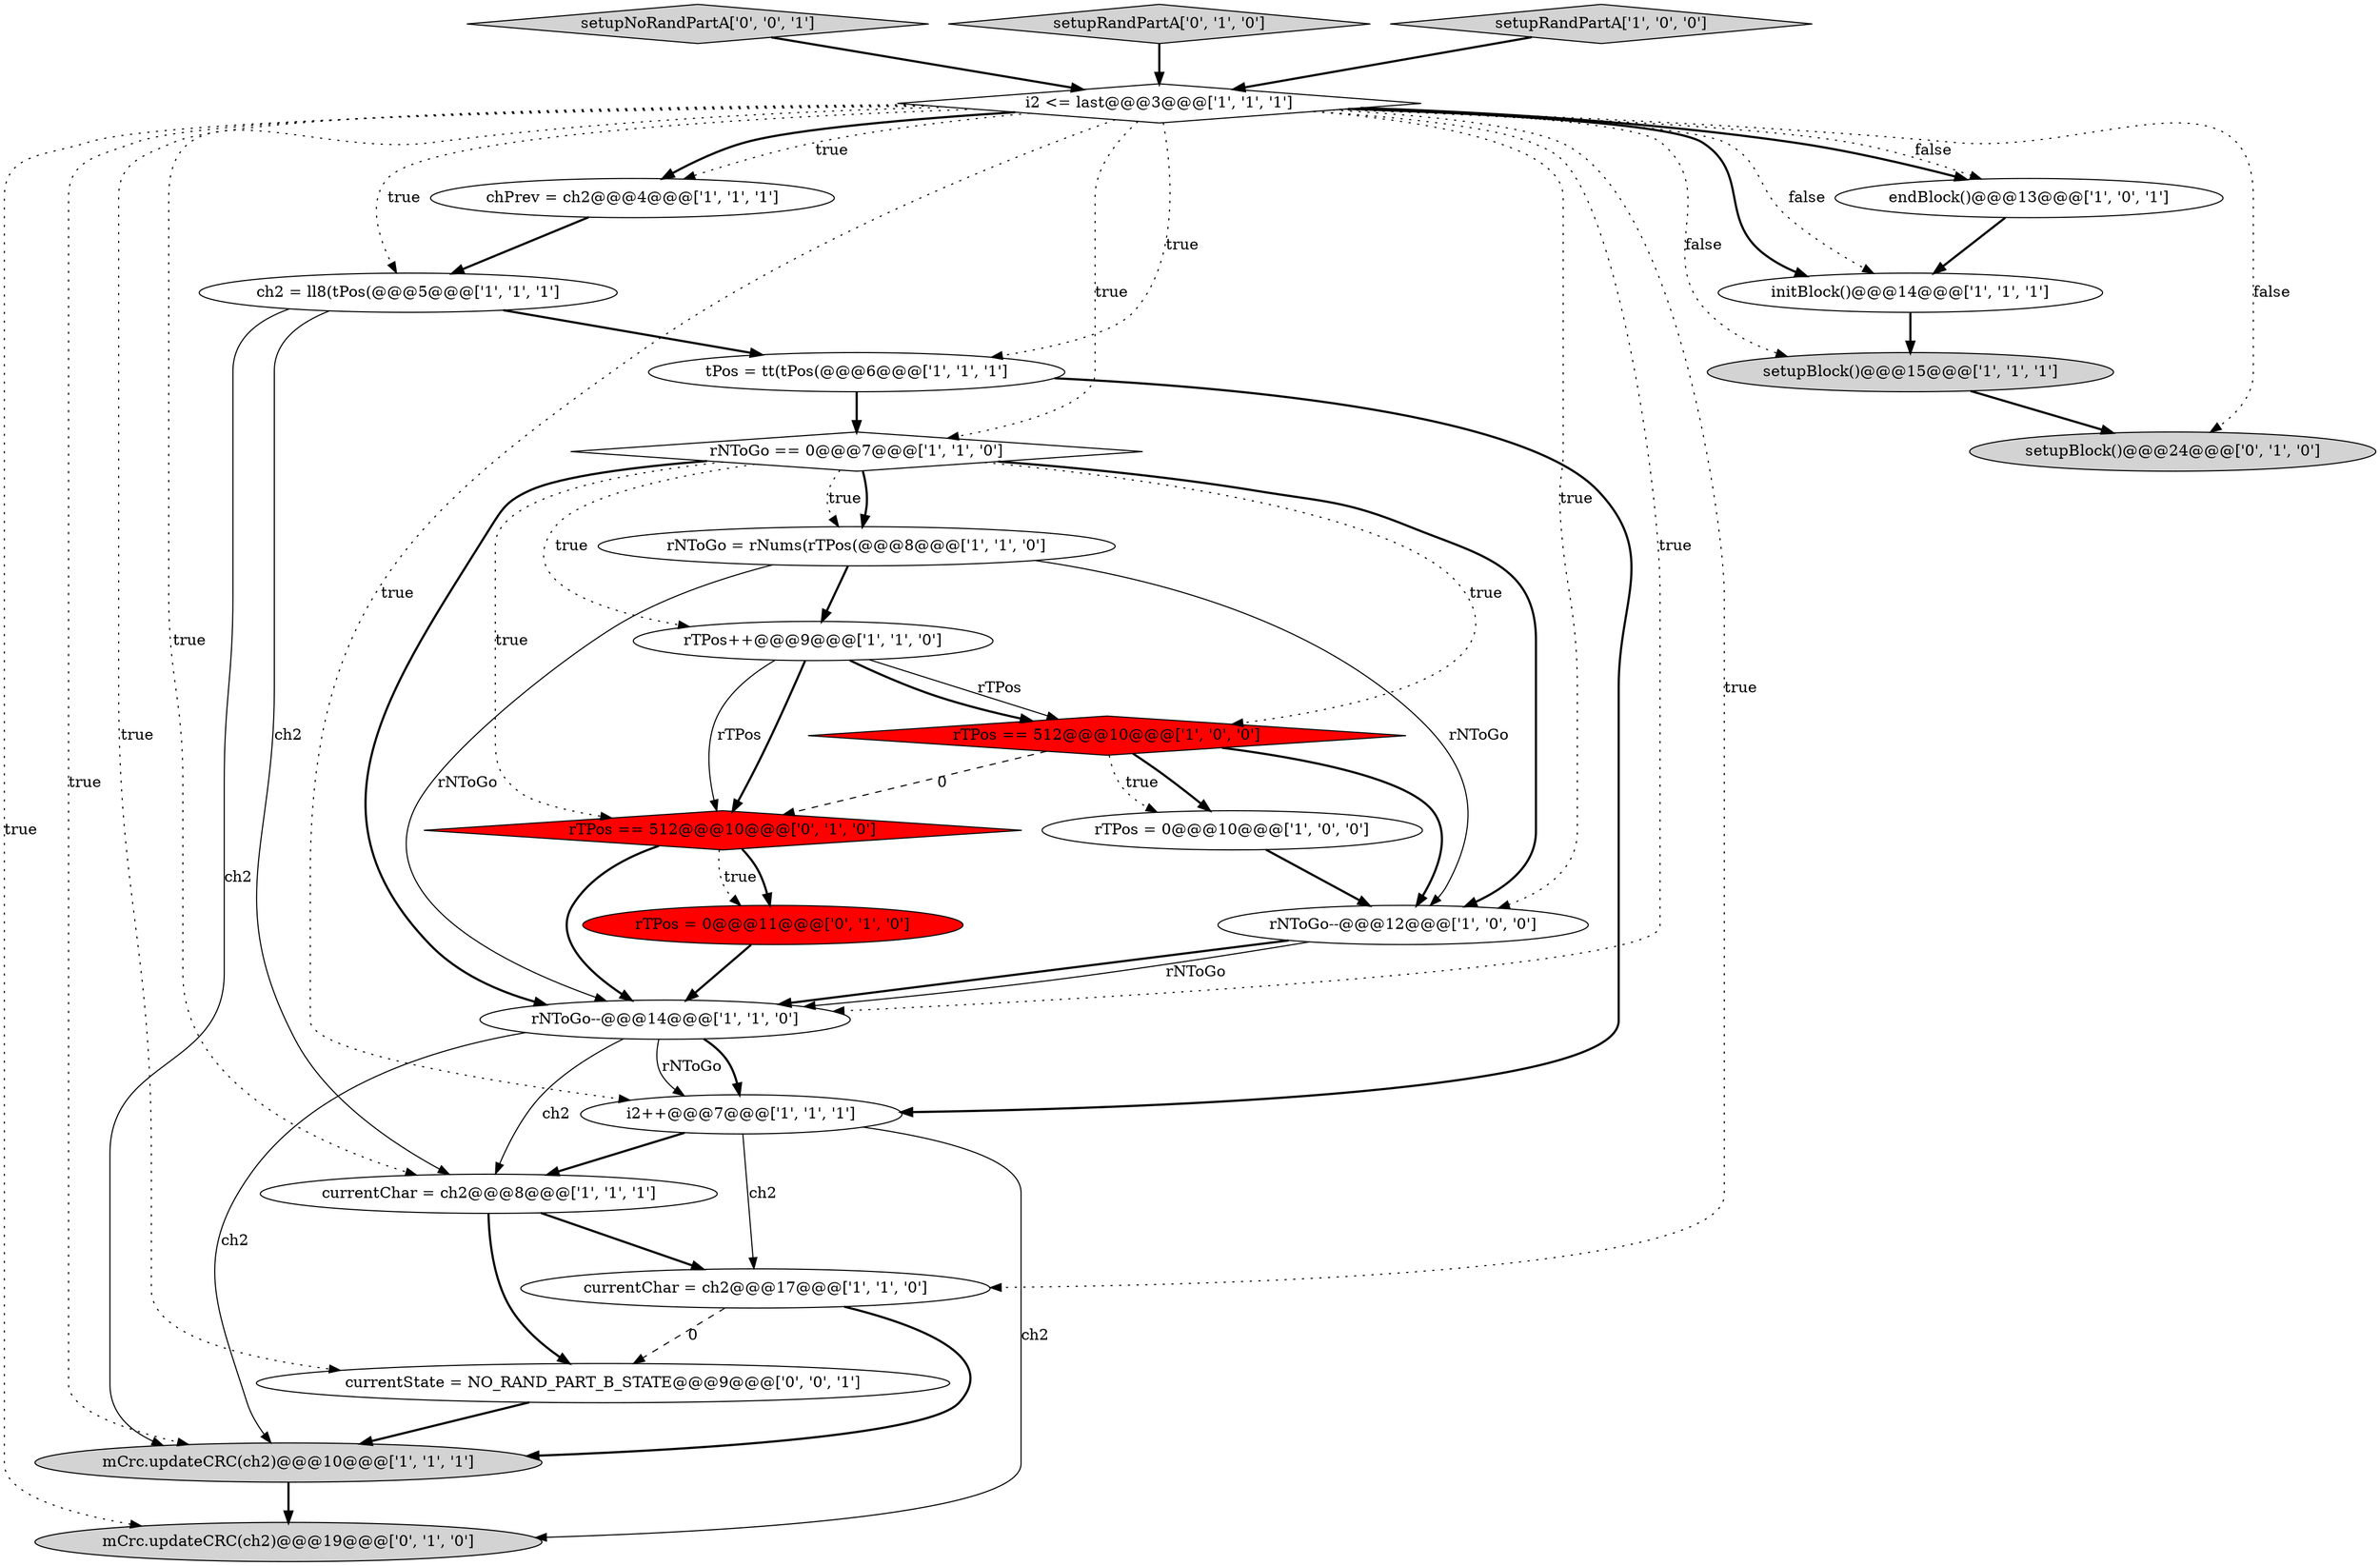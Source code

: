 digraph {
12 [style = filled, label = "rNToGo--@@@12@@@['1', '0', '0']", fillcolor = white, shape = ellipse image = "AAA0AAABBB1BBB"];
17 [style = filled, label = "i2 <= last@@@3@@@['1', '1', '1']", fillcolor = white, shape = diamond image = "AAA0AAABBB1BBB"];
24 [style = filled, label = "currentState = NO_RAND_PART_B_STATE@@@9@@@['0', '0', '1']", fillcolor = white, shape = ellipse image = "AAA0AAABBB3BBB"];
16 [style = filled, label = "i2++@@@7@@@['1', '1', '1']", fillcolor = white, shape = ellipse image = "AAA0AAABBB1BBB"];
21 [style = filled, label = "rTPos == 512@@@10@@@['0', '1', '0']", fillcolor = red, shape = diamond image = "AAA1AAABBB2BBB"];
4 [style = filled, label = "ch2 = ll8(tPos(@@@5@@@['1', '1', '1']", fillcolor = white, shape = ellipse image = "AAA0AAABBB1BBB"];
25 [style = filled, label = "setupNoRandPartA['0', '0', '1']", fillcolor = lightgray, shape = diamond image = "AAA0AAABBB3BBB"];
13 [style = filled, label = "currentChar = ch2@@@8@@@['1', '1', '1']", fillcolor = white, shape = ellipse image = "AAA0AAABBB1BBB"];
2 [style = filled, label = "rNToGo = rNums(rTPos(@@@8@@@['1', '1', '0']", fillcolor = white, shape = ellipse image = "AAA0AAABBB1BBB"];
19 [style = filled, label = "mCrc.updateCRC(ch2)@@@19@@@['0', '1', '0']", fillcolor = lightgray, shape = ellipse image = "AAA0AAABBB2BBB"];
10 [style = filled, label = "endBlock()@@@13@@@['1', '0', '1']", fillcolor = white, shape = ellipse image = "AAA0AAABBB1BBB"];
6 [style = filled, label = "rTPos = 0@@@10@@@['1', '0', '0']", fillcolor = white, shape = ellipse image = "AAA0AAABBB1BBB"];
23 [style = filled, label = "setupRandPartA['0', '1', '0']", fillcolor = lightgray, shape = diamond image = "AAA0AAABBB2BBB"];
3 [style = filled, label = "currentChar = ch2@@@17@@@['1', '1', '0']", fillcolor = white, shape = ellipse image = "AAA0AAABBB1BBB"];
1 [style = filled, label = "setupRandPartA['1', '0', '0']", fillcolor = lightgray, shape = diamond image = "AAA0AAABBB1BBB"];
15 [style = filled, label = "chPrev = ch2@@@4@@@['1', '1', '1']", fillcolor = white, shape = ellipse image = "AAA0AAABBB1BBB"];
11 [style = filled, label = "rTPos == 512@@@10@@@['1', '0', '0']", fillcolor = red, shape = diamond image = "AAA1AAABBB1BBB"];
5 [style = filled, label = "mCrc.updateCRC(ch2)@@@10@@@['1', '1', '1']", fillcolor = lightgray, shape = ellipse image = "AAA0AAABBB1BBB"];
7 [style = filled, label = "tPos = tt(tPos(@@@6@@@['1', '1', '1']", fillcolor = white, shape = ellipse image = "AAA0AAABBB1BBB"];
22 [style = filled, label = "setupBlock()@@@24@@@['0', '1', '0']", fillcolor = lightgray, shape = ellipse image = "AAA0AAABBB2BBB"];
0 [style = filled, label = "rNToGo--@@@14@@@['1', '1', '0']", fillcolor = white, shape = ellipse image = "AAA0AAABBB1BBB"];
18 [style = filled, label = "setupBlock()@@@15@@@['1', '1', '1']", fillcolor = lightgray, shape = ellipse image = "AAA0AAABBB1BBB"];
8 [style = filled, label = "initBlock()@@@14@@@['1', '1', '1']", fillcolor = white, shape = ellipse image = "AAA0AAABBB1BBB"];
14 [style = filled, label = "rTPos++@@@9@@@['1', '1', '0']", fillcolor = white, shape = ellipse image = "AAA0AAABBB1BBB"];
9 [style = filled, label = "rNToGo == 0@@@7@@@['1', '1', '0']", fillcolor = white, shape = diamond image = "AAA0AAABBB1BBB"];
20 [style = filled, label = "rTPos = 0@@@11@@@['0', '1', '0']", fillcolor = red, shape = ellipse image = "AAA1AAABBB2BBB"];
17->10 [style = bold, label=""];
17->8 [style = bold, label=""];
0->16 [style = bold, label=""];
17->0 [style = dotted, label="true"];
16->13 [style = bold, label=""];
21->20 [style = dotted, label="true"];
13->24 [style = bold, label=""];
9->0 [style = bold, label=""];
0->13 [style = solid, label="ch2"];
21->0 [style = bold, label=""];
9->2 [style = bold, label=""];
17->4 [style = dotted, label="true"];
8->18 [style = bold, label=""];
9->11 [style = dotted, label="true"];
11->6 [style = bold, label=""];
20->0 [style = bold, label=""];
3->24 [style = dashed, label="0"];
14->11 [style = solid, label="rTPos"];
17->10 [style = dotted, label="false"];
0->5 [style = solid, label="ch2"];
11->12 [style = bold, label=""];
9->21 [style = dotted, label="true"];
14->21 [style = solid, label="rTPos"];
12->0 [style = bold, label=""];
25->17 [style = bold, label=""];
17->3 [style = dotted, label="true"];
9->14 [style = dotted, label="true"];
4->7 [style = bold, label=""];
24->5 [style = bold, label=""];
1->17 [style = bold, label=""];
17->16 [style = dotted, label="true"];
7->9 [style = bold, label=""];
5->19 [style = bold, label=""];
17->8 [style = dotted, label="false"];
17->22 [style = dotted, label="false"];
3->5 [style = bold, label=""];
18->22 [style = bold, label=""];
17->15 [style = dotted, label="true"];
21->20 [style = bold, label=""];
4->13 [style = solid, label="ch2"];
13->3 [style = bold, label=""];
17->12 [style = dotted, label="true"];
10->8 [style = bold, label=""];
11->6 [style = dotted, label="true"];
16->3 [style = solid, label="ch2"];
9->2 [style = dotted, label="true"];
17->9 [style = dotted, label="true"];
2->14 [style = bold, label=""];
7->16 [style = bold, label=""];
0->16 [style = solid, label="rNToGo"];
17->19 [style = dotted, label="true"];
17->18 [style = dotted, label="false"];
17->15 [style = bold, label=""];
15->4 [style = bold, label=""];
2->0 [style = solid, label="rNToGo"];
16->19 [style = solid, label="ch2"];
23->17 [style = bold, label=""];
17->7 [style = dotted, label="true"];
4->5 [style = solid, label="ch2"];
9->12 [style = bold, label=""];
2->12 [style = solid, label="rNToGo"];
11->21 [style = dashed, label="0"];
17->13 [style = dotted, label="true"];
14->11 [style = bold, label=""];
12->0 [style = solid, label="rNToGo"];
14->21 [style = bold, label=""];
17->24 [style = dotted, label="true"];
17->5 [style = dotted, label="true"];
6->12 [style = bold, label=""];
}
